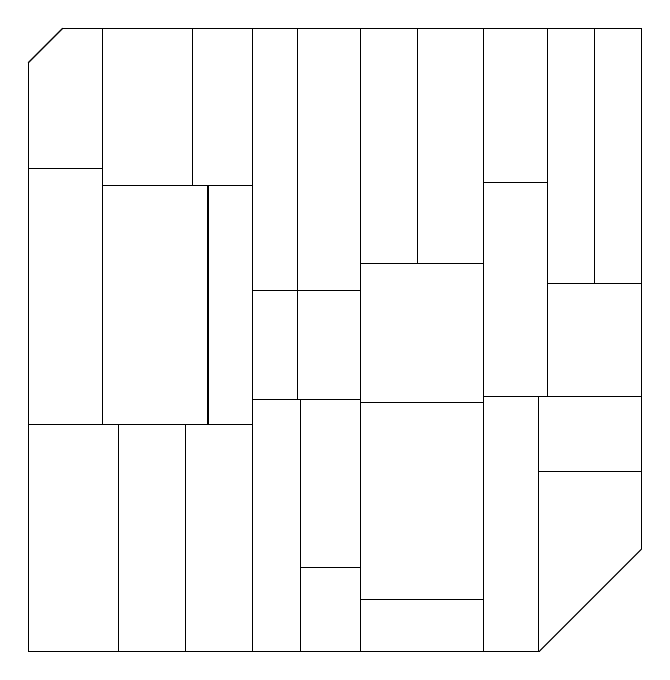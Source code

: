 \begin{tikzpicture}
    \draw (-3.801,-3.983) -- (2.694,-3.983);
    \draw (2.694,-3.983) -- (3.988,-2.689);
    \draw (3.988,-2.689) -- (3.988,3.927);
    \draw (3.988,3.927) -- (-3.362,3.927);
    \draw (-3.362,3.927) -- (-3.801,3.488);
    \draw (-3.801,3.488) -- (-3.801,-3.983);
    \draw (-0.956,-3.983) -- (-0.956,3.927);
    \draw (0.415,-3.983) -- (0.415,3.927);
    \draw (1.977,-3.983) -- (1.977,3.927);
    \draw (3.988,-0.752) -- (1.977,-0.752);
    \draw (2.797,-0.752) -- (2.797,3.927);
    \draw (3.988,0.683) -- (2.797,0.683);
    \draw (3.392,0.683) -- (3.392,3.927);
    \draw (2.797,1.969) -- (1.977,1.969);
    \draw (2.679,-3.983) -- (2.679,-0.752);
    \draw (3.988,-1.7) -- (2.679,-1.7);
    \draw (1.977,-0.823) -- (0.415,-0.823);
    \draw (1.977,0.943) -- (0.415,0.943);
    \draw (1.141,0.943) -- (1.141,3.927);
    \draw (1.977,-3.332) -- (0.415,-3.332);
    \draw (0.415,-0.784) -- (-0.956,-0.784);
    \draw (0.415,0.593) -- (-0.956,0.593);
    \draw (-0.382,0.593) -- (-0.382,3.927);
    \draw (-0.38,-0.784) -- (-0.38,0.593);
    \draw (-0.342,-3.983) -- (-0.342,-0.784);
    \draw (0.415,-2.917) -- (-0.342,-2.917);
    \draw (-0.956,-1.11) -- (-3.801,-1.11);
    \draw (-2.853,-1.11) -- (-2.853,3.927);
    \draw (-0.956,1.925) -- (-2.853,1.925);
    \draw (-1.714,1.925) -- (-1.714,3.927);
    \draw (-1.518,-1.11) -- (-1.518,1.925);
    \draw (-2.853,2.141) -- (-3.801,2.141);
    \draw (-2.649,-3.983) -- (-2.649,-1.11);
    \draw (-1.798,-3.983) -- (-1.798,-1.11);
\end{tikzpicture}
